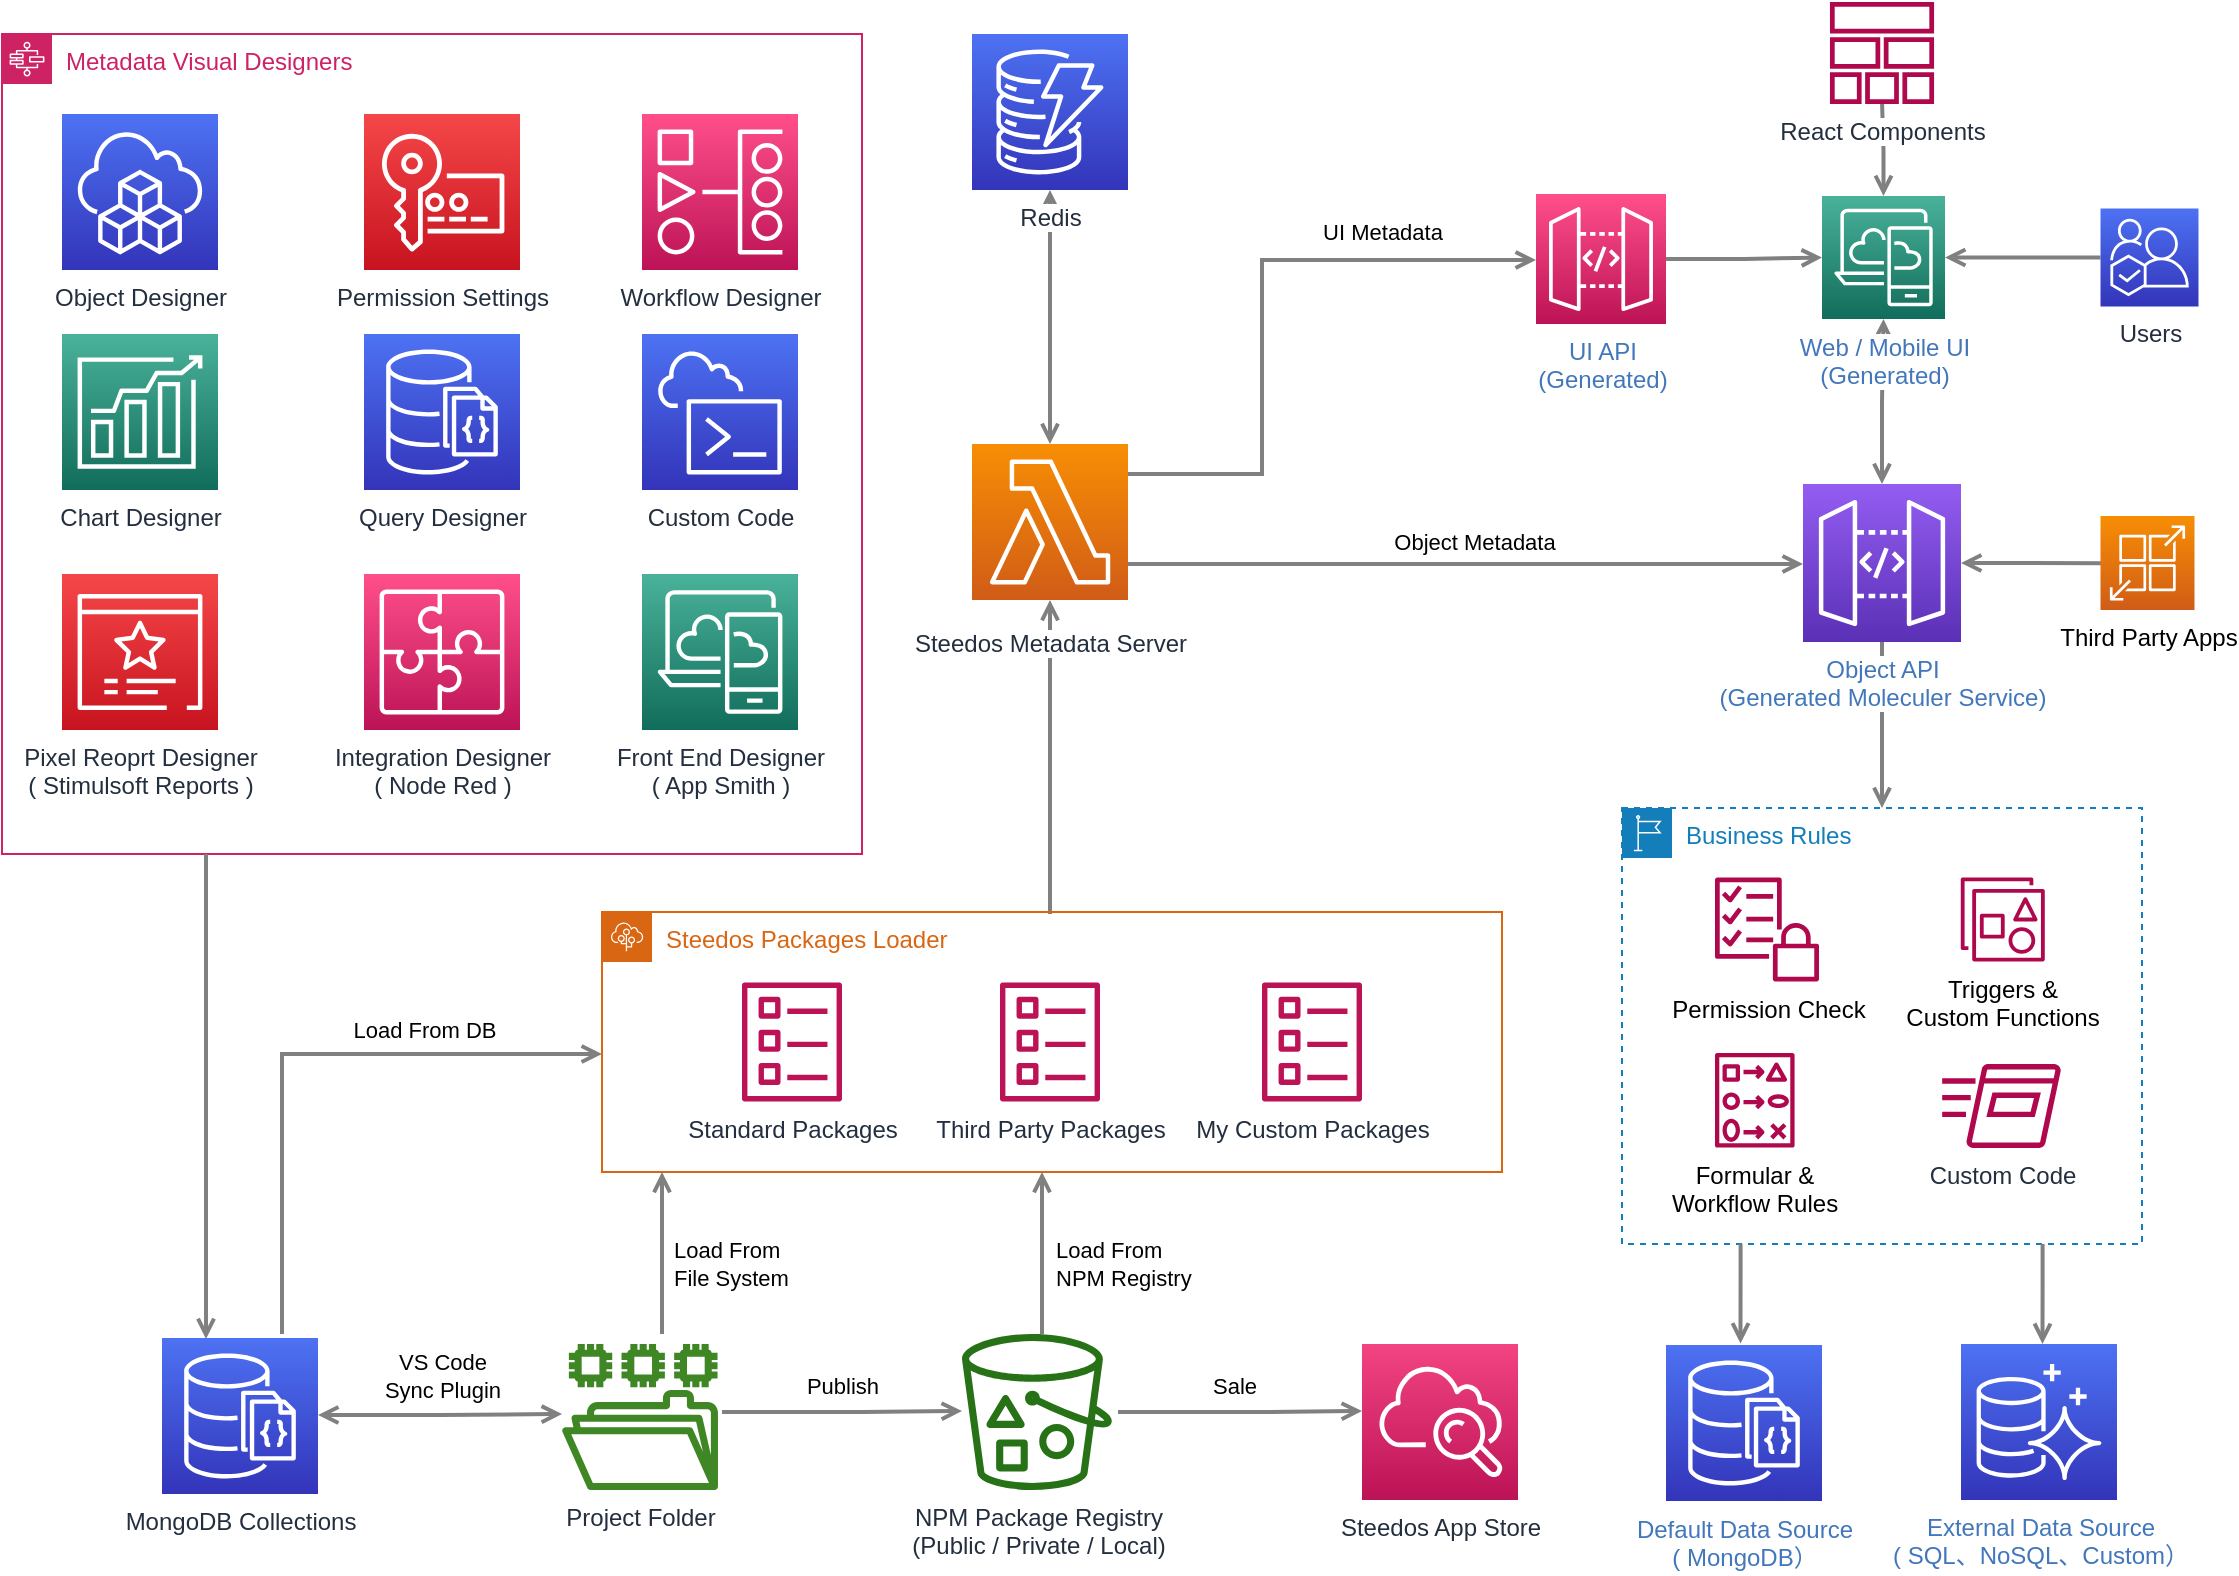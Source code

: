 <mxfile compressed="false" version="16.1.2" type="device">
  <diagram id="Ht1M8jgEwFfnCIfOTk4-" name="Page-1">
    <mxGraphModel dx="1106" dy="1679" grid="1" gridSize="10" guides="1" tooltips="1" connect="1" arrows="1" fold="1" page="1" pageScale="1" pageWidth="1169" pageHeight="827" math="0" shadow="0">
      <root>
        <mxCell id="0" />
        <mxCell id="1" parent="0" />
        <mxCell id="gSyy9hffVnJHqx99s4us-82" style="edgeStyle=orthogonalEdgeStyle;rounded=0;orthogonalLoop=1;jettySize=auto;html=1;startArrow=open;startFill=0;endArrow=open;endFill=0;strokeColor=#808080;strokeWidth=2;exitX=0.5;exitY=1;exitDx=0;exitDy=0;exitPerimeter=0;" parent="1" source="gSyy9hffVnJHqx99s4us-83" target="UEzPUAAOIrF-is8g5C7q-148" edge="1">
          <mxGeometry relative="1" as="geometry">
            <mxPoint x="800" y="-655" as="sourcePoint" />
            <mxPoint x="600" y="-585" as="targetPoint" />
            <Array as="points" />
          </mxGeometry>
        </mxCell>
        <mxCell id="UEzPUAAOIrF-is8g5C7q-170" style="edgeStyle=orthogonalEdgeStyle;rounded=0;orthogonalLoop=1;jettySize=auto;html=1;startArrow=open;startFill=0;endArrow=none;endFill=0;strokeColor=#808080;strokeWidth=2;exitX=0.5;exitY=1;exitDx=0;exitDy=0;" parent="1" edge="1">
          <mxGeometry relative="1" as="geometry">
            <mxPoint x="560" y="-226" as="sourcePoint" />
            <mxPoint x="560" y="-145" as="targetPoint" />
            <Array as="points">
              <mxPoint x="560" y="-185" />
              <mxPoint x="560" y="-185" />
            </Array>
          </mxGeometry>
        </mxCell>
        <mxCell id="gSyy9hffVnJHqx99s4us-43" value="Load From &lt;br&gt;NPM Registry" style="edgeLabel;html=1;align=left;verticalAlign=middle;resizable=0;points=[];" parent="UEzPUAAOIrF-is8g5C7q-170" vertex="1" connectable="0">
          <mxGeometry x="-0.012" y="3" relative="1" as="geometry">
            <mxPoint x="2" y="6" as="offset" />
          </mxGeometry>
        </mxCell>
        <mxCell id="UEzPUAAOIrF-is8g5C7q-152" value="Steedos App Store" style="outlineConnect=0;fontColor=#232F3E;gradientColor=#F34482;gradientDirection=north;fillColor=#BC1356;strokeColor=#ffffff;dashed=0;verticalLabelPosition=bottom;verticalAlign=top;align=center;html=1;fontSize=12;fontStyle=0;aspect=fixed;shape=mxgraph.aws4.resourceIcon;resIcon=mxgraph.aws4.cloudwatch;labelBackgroundColor=#ffffff;" parent="1" vertex="1">
          <mxGeometry x="720" y="-140" width="78" height="78" as="geometry" />
        </mxCell>
        <mxCell id="UEzPUAAOIrF-is8g5C7q-158" value="NPM Package Registry&lt;br&gt;(Public / Private / Local)" style="outlineConnect=0;fontColor=#232F3E;gradientColor=none;fillColor=#277116;strokeColor=none;dashed=0;verticalLabelPosition=bottom;verticalAlign=top;align=center;html=1;fontSize=12;fontStyle=0;aspect=fixed;pointerEvents=1;shape=mxgraph.aws4.bucket_with_objects;labelBackgroundColor=#ffffff;" parent="1" vertex="1">
          <mxGeometry x="520" y="-145" width="75" height="78" as="geometry" />
        </mxCell>
        <mxCell id="gSyy9hffVnJHqx99s4us-29" value="Project Folder" style="sketch=0;outlineConnect=0;fontColor=#232F3E;gradientColor=none;fillColor=#3F8624;strokeColor=none;dashed=0;verticalLabelPosition=bottom;verticalAlign=top;align=center;html=1;fontSize=12;fontStyle=0;aspect=fixed;pointerEvents=1;shape=mxgraph.aws4.file_system;" parent="1" vertex="1">
          <mxGeometry x="320" y="-140" width="78" height="73" as="geometry" />
        </mxCell>
        <mxCell id="gSyy9hffVnJHqx99s4us-33" style="edgeStyle=orthogonalEdgeStyle;rounded=0;orthogonalLoop=1;jettySize=auto;html=1;startArrow=open;startFill=0;endArrow=none;endFill=0;strokeColor=#808080;strokeWidth=2;exitX=0.5;exitY=1;exitDx=0;exitDy=0;" parent="1" edge="1">
          <mxGeometry relative="1" as="geometry">
            <mxPoint x="370" y="-226" as="sourcePoint" />
            <mxPoint x="370" y="-145" as="targetPoint" />
            <Array as="points">
              <mxPoint x="370" y="-185" />
              <mxPoint x="370" y="-185" />
            </Array>
          </mxGeometry>
        </mxCell>
        <mxCell id="gSyy9hffVnJHqx99s4us-49" value="Load From &lt;br&gt;File System" style="edgeLabel;html=1;align=left;verticalAlign=middle;resizable=0;points=[];" parent="gSyy9hffVnJHqx99s4us-33" vertex="1" connectable="0">
          <mxGeometry x="-0.111" y="2" relative="1" as="geometry">
            <mxPoint x="2" y="10" as="offset" />
          </mxGeometry>
        </mxCell>
        <mxCell id="gSyy9hffVnJHqx99s4us-39" style="edgeStyle=orthogonalEdgeStyle;rounded=0;orthogonalLoop=1;jettySize=auto;html=1;startArrow=none;startFill=0;endArrow=open;endFill=0;strokeColor=#808080;strokeWidth=2;" parent="1" edge="1">
          <mxGeometry relative="1" as="geometry">
            <mxPoint x="520" y="-106.5" as="targetPoint" />
            <Array as="points">
              <mxPoint x="470" y="-106" />
              <mxPoint x="470" y="-106" />
            </Array>
            <mxPoint x="400" y="-106" as="sourcePoint" />
          </mxGeometry>
        </mxCell>
        <mxCell id="gSyy9hffVnJHqx99s4us-41" value="Publish" style="edgeLabel;html=1;align=center;verticalAlign=middle;resizable=0;points=[];" parent="gSyy9hffVnJHqx99s4us-39" vertex="1" connectable="0">
          <mxGeometry x="-0.229" y="-3" relative="1" as="geometry">
            <mxPoint x="13" y="-16" as="offset" />
          </mxGeometry>
        </mxCell>
        <mxCell id="gSyy9hffVnJHqx99s4us-40" style="edgeStyle=orthogonalEdgeStyle;rounded=0;orthogonalLoop=1;jettySize=auto;html=1;startArrow=none;startFill=0;endArrow=open;endFill=0;strokeColor=#808080;strokeWidth=2;" parent="1" edge="1">
          <mxGeometry relative="1" as="geometry">
            <mxPoint x="720.02" y="-106.5" as="targetPoint" />
            <Array as="points">
              <mxPoint x="670.02" y="-106" />
              <mxPoint x="670.02" y="-106" />
            </Array>
            <mxPoint x="598.002" y="-106" as="sourcePoint" />
          </mxGeometry>
        </mxCell>
        <mxCell id="gSyy9hffVnJHqx99s4us-44" value="Sale" style="edgeLabel;html=1;align=center;verticalAlign=middle;resizable=0;points=[];" parent="gSyy9hffVnJHqx99s4us-40" vertex="1" connectable="0">
          <mxGeometry x="-0.099" relative="1" as="geometry">
            <mxPoint x="3" y="-13" as="offset" />
          </mxGeometry>
        </mxCell>
        <mxCell id="gSyy9hffVnJHqx99s4us-47" style="edgeStyle=orthogonalEdgeStyle;rounded=0;orthogonalLoop=1;jettySize=auto;html=1;startArrow=open;startFill=0;endArrow=open;endFill=0;strokeColor=#808080;strokeWidth=2;" parent="1" edge="1">
          <mxGeometry relative="1" as="geometry">
            <mxPoint x="320.02" y="-105" as="targetPoint" />
            <Array as="points">
              <mxPoint x="259.02" y="-104.5" />
            </Array>
            <mxPoint x="198.002" y="-104.5" as="sourcePoint" />
          </mxGeometry>
        </mxCell>
        <mxCell id="gSyy9hffVnJHqx99s4us-48" value="VS Code&lt;br&gt;Sync Plugin" style="edgeLabel;html=1;align=center;verticalAlign=middle;resizable=0;points=[];" parent="gSyy9hffVnJHqx99s4us-47" vertex="1" connectable="0">
          <mxGeometry x="-0.229" y="-3" relative="1" as="geometry">
            <mxPoint x="15" y="-23" as="offset" />
          </mxGeometry>
        </mxCell>
        <mxCell id="gSyy9hffVnJHqx99s4us-50" style="edgeStyle=orthogonalEdgeStyle;rounded=0;orthogonalLoop=1;jettySize=auto;html=1;startArrow=none;startFill=0;endArrow=open;endFill=0;strokeColor=#808080;strokeWidth=2;" parent="1" edge="1">
          <mxGeometry relative="1" as="geometry">
            <Array as="points">
              <mxPoint x="180" y="-145" />
              <mxPoint x="180" y="-285" />
            </Array>
            <mxPoint x="180" y="-145" as="sourcePoint" />
            <mxPoint x="340" y="-285" as="targetPoint" />
          </mxGeometry>
        </mxCell>
        <mxCell id="gSyy9hffVnJHqx99s4us-51" value="Load From DB" style="edgeLabel;html=1;align=center;verticalAlign=middle;resizable=0;points=[];" parent="gSyy9hffVnJHqx99s4us-50" vertex="1" connectable="0">
          <mxGeometry x="0.405" y="-3" relative="1" as="geometry">
            <mxPoint y="-15" as="offset" />
          </mxGeometry>
        </mxCell>
        <mxCell id="gSyy9hffVnJHqx99s4us-54" style="edgeStyle=orthogonalEdgeStyle;rounded=0;orthogonalLoop=1;jettySize=auto;html=1;startArrow=open;startFill=0;endArrow=none;endFill=0;strokeColor=#808080;strokeWidth=2;entryX=0.5;entryY=0;entryDx=0;entryDy=0;" parent="1" source="UEzPUAAOIrF-is8g5C7q-148" edge="1">
          <mxGeometry relative="1" as="geometry">
            <mxPoint x="520" y="-475" as="sourcePoint" />
            <mxPoint x="565" y="-356" as="targetPoint" />
            <Array as="points">
              <mxPoint x="564" y="-385" />
              <mxPoint x="564" y="-385" />
            </Array>
          </mxGeometry>
        </mxCell>
        <mxCell id="UEzPUAAOIrF-is8g5C7q-148" value="Steedos Metadata Server" style="outlineConnect=0;fontColor=#232F3E;gradientColor=#F78E04;gradientDirection=north;fillColor=#D05C17;strokeColor=#ffffff;dashed=0;verticalLabelPosition=bottom;verticalAlign=top;align=center;html=1;fontSize=12;fontStyle=0;aspect=fixed;shape=mxgraph.aws4.resourceIcon;resIcon=mxgraph.aws4.lambda;labelBackgroundColor=#ffffff;spacingTop=8;" parent="1" vertex="1">
          <mxGeometry x="525" y="-590" width="78" height="78" as="geometry" />
        </mxCell>
        <mxCell id="gSyy9hffVnJHqx99s4us-61" value="Metadata Visual Designers" style="points=[[0,0],[0.25,0],[0.5,0],[0.75,0],[1,0],[1,0.25],[1,0.5],[1,0.75],[1,1],[0.75,1],[0.5,1],[0.25,1],[0,1],[0,0.75],[0,0.5],[0,0.25]];outlineConnect=0;gradientColor=none;html=1;whiteSpace=wrap;fontSize=12;fontStyle=0;container=1;pointerEvents=0;collapsible=0;recursiveResize=0;shape=mxgraph.aws4.group;grIcon=mxgraph.aws4.group_aws_step_functions_workflow;strokeColor=#CD2264;fillColor=none;verticalAlign=top;align=left;spacingLeft=30;fontColor=#CD2264;dashed=0;" parent="1" vertex="1">
          <mxGeometry x="40" y="-795" width="430" height="410" as="geometry" />
        </mxCell>
        <mxCell id="gSyy9hffVnJHqx99s4us-65" value="Permission Settings" style="sketch=0;points=[[0,0,0],[0.25,0,0],[0.5,0,0],[0.75,0,0],[1,0,0],[0,1,0],[0.25,1,0],[0.5,1,0],[0.75,1,0],[1,1,0],[0,0.25,0],[0,0.5,0],[0,0.75,0],[1,0.25,0],[1,0.5,0],[1,0.75,0]];outlineConnect=0;fontColor=#232F3E;gradientColor=#F54749;gradientDirection=north;fillColor=#C7131F;strokeColor=#ffffff;dashed=0;verticalLabelPosition=bottom;verticalAlign=top;align=center;html=1;fontSize=12;fontStyle=0;aspect=fixed;shape=mxgraph.aws4.resourceIcon;resIcon=mxgraph.aws4.key_management_service;" parent="gSyy9hffVnJHqx99s4us-61" vertex="1">
          <mxGeometry x="181" y="40" width="78" height="78" as="geometry" />
        </mxCell>
        <mxCell id="gSyy9hffVnJHqx99s4us-66" value="Workflow Designer" style="sketch=0;points=[[0,0,0],[0.25,0,0],[0.5,0,0],[0.75,0,0],[1,0,0],[0,1,0],[0.25,1,0],[0.5,1,0],[0.75,1,0],[1,1,0],[0,0.25,0],[0,0.5,0],[0,0.75,0],[1,0.25,0],[1,0.5,0],[1,0.75,0]];outlineConnect=0;fontColor=#232F3E;gradientColor=#FF4F8B;gradientDirection=north;fillColor=#BC1356;strokeColor=#ffffff;dashed=0;verticalLabelPosition=bottom;verticalAlign=top;align=center;html=1;fontSize=12;fontStyle=0;aspect=fixed;shape=mxgraph.aws4.resourceIcon;resIcon=mxgraph.aws4.managed_workflows_for_apache_airflow;" parent="gSyy9hffVnJHqx99s4us-61" vertex="1">
          <mxGeometry x="320" y="40" width="78" height="78" as="geometry" />
        </mxCell>
        <mxCell id="gSyy9hffVnJHqx99s4us-72" value="Integration Designer&lt;br&gt;( Node Red )" style="sketch=0;points=[[0,0,0],[0.25,0,0],[0.5,0,0],[0.75,0,0],[1,0,0],[0,1,0],[0.25,1,0],[0.5,1,0],[0.75,1,0],[1,1,0],[0,0.25,0],[0,0.5,0],[0,0.75,0],[1,0.25,0],[1,0.5,0],[1,0.75,0]];outlineConnect=0;fontColor=#232F3E;gradientColor=#FF4F8B;gradientDirection=north;fillColor=#BC1356;strokeColor=#ffffff;dashed=0;verticalLabelPosition=bottom;verticalAlign=top;align=center;html=1;fontSize=12;fontStyle=0;aspect=fixed;shape=mxgraph.aws4.resourceIcon;resIcon=mxgraph.aws4.application_integration;" parent="gSyy9hffVnJHqx99s4us-61" vertex="1">
          <mxGeometry x="181" y="270" width="78" height="78" as="geometry" />
        </mxCell>
        <mxCell id="gSyy9hffVnJHqx99s4us-73" value="Pixel Reoprt Designer&lt;br&gt;( Stimulsoft Reports )" style="sketch=0;points=[[0,0,0],[0.25,0,0],[0.5,0,0],[0.75,0,0],[1,0,0],[0,1,0],[0.25,1,0],[0.5,1,0],[0.75,1,0],[1,1,0],[0,0.25,0],[0,0.5,0],[0,0.75,0],[1,0.25,0],[1,0.5,0],[1,0.75,0]];outlineConnect=0;fontColor=#232F3E;gradientColor=#F54749;gradientDirection=north;fillColor=#C7131F;strokeColor=#ffffff;dashed=0;verticalLabelPosition=bottom;verticalAlign=top;align=center;html=1;fontSize=12;fontStyle=0;aspect=fixed;shape=mxgraph.aws4.resourceIcon;resIcon=mxgraph.aws4.certificate_manager_3;" parent="gSyy9hffVnJHqx99s4us-61" vertex="1">
          <mxGeometry x="30" y="270" width="78" height="78" as="geometry" />
        </mxCell>
        <mxCell id="gSyy9hffVnJHqx99s4us-77" value="Front End Designer&lt;br&gt;( App Smith )" style="sketch=0;points=[[0,0,0],[0.25,0,0],[0.5,0,0],[0.75,0,0],[1,0,0],[0,1,0],[0.25,1,0],[0.5,1,0],[0.75,1,0],[1,1,0],[0,0.25,0],[0,0.5,0],[0,0.75,0],[1,0.25,0],[1,0.5,0],[1,0.75,0]];outlineConnect=0;fontColor=#232F3E;gradientColor=#4AB29A;gradientDirection=north;fillColor=#116D5B;strokeColor=#ffffff;dashed=0;verticalLabelPosition=bottom;verticalAlign=top;align=center;html=1;fontSize=12;fontStyle=0;aspect=fixed;shape=mxgraph.aws4.resourceIcon;resIcon=mxgraph.aws4.desktop_and_app_streaming;" parent="gSyy9hffVnJHqx99s4us-61" vertex="1">
          <mxGeometry x="320" y="270" width="78" height="78" as="geometry" />
        </mxCell>
        <mxCell id="gSyy9hffVnJHqx99s4us-78" value="Chart Designer" style="sketch=0;points=[[0,0,0],[0.25,0,0],[0.5,0,0],[0.75,0,0],[1,0,0],[0,1,0],[0.25,1,0],[0.5,1,0],[0.75,1,0],[1,1,0],[0,0.25,0],[0,0.5,0],[0,0.75,0],[1,0.25,0],[1,0.5,0],[1,0.75,0]];outlineConnect=0;fontColor=#232F3E;gradientColor=#4AB29A;gradientDirection=north;fillColor=#116D5B;strokeColor=#ffffff;dashed=0;verticalLabelPosition=bottom;verticalAlign=top;align=center;html=1;fontSize=12;fontStyle=0;aspect=fixed;shape=mxgraph.aws4.resourceIcon;resIcon=mxgraph.aws4.forecast;" parent="gSyy9hffVnJHqx99s4us-61" vertex="1">
          <mxGeometry x="30" y="150" width="78" height="78" as="geometry" />
        </mxCell>
        <mxCell id="gSyy9hffVnJHqx99s4us-79" value="Query Designer" style="sketch=0;points=[[0,0,0],[0.25,0,0],[0.5,0,0],[0.75,0,0],[1,0,0],[0,1,0],[0.25,1,0],[0.5,1,0],[0.75,1,0],[1,1,0],[0,0.25,0],[0,0.5,0],[0,0.75,0],[1,0.25,0],[1,0.5,0],[1,0.75,0]];outlineConnect=0;fontColor=#232F3E;gradientColor=#4D72F3;gradientDirection=north;fillColor=#3334B9;strokeColor=#ffffff;dashed=0;verticalLabelPosition=bottom;verticalAlign=top;align=center;html=1;fontSize=12;fontStyle=0;aspect=fixed;shape=mxgraph.aws4.resourceIcon;resIcon=mxgraph.aws4.documentdb_with_mongodb_compatibility;" parent="gSyy9hffVnJHqx99s4us-61" vertex="1">
          <mxGeometry x="181" y="150" width="78" height="78" as="geometry" />
        </mxCell>
        <mxCell id="gSyy9hffVnJHqx99s4us-85" value="Object Designer" style="sketch=0;points=[[0,0,0],[0.25,0,0],[0.5,0,0],[0.75,0,0],[1,0,0],[0,1,0],[0.25,1,0],[0.5,1,0],[0.75,1,0],[1,1,0],[0,0.25,0],[0,0.5,0],[0,0.75,0],[1,0.25,0],[1,0.5,0],[1,0.75,0]];outlineConnect=0;fontColor=#232F3E;gradientColor=#4D72F3;gradientDirection=north;fillColor=#3334B9;strokeColor=#ffffff;dashed=0;verticalLabelPosition=bottom;verticalAlign=top;align=center;html=1;fontSize=12;fontStyle=0;aspect=fixed;shape=mxgraph.aws4.resourceIcon;resIcon=mxgraph.aws4.cloud_development_kit;" parent="gSyy9hffVnJHqx99s4us-61" vertex="1">
          <mxGeometry x="30" y="40" width="78" height="78" as="geometry" />
        </mxCell>
        <mxCell id="gSyy9hffVnJHqx99s4us-86" value="Custom Code" style="sketch=0;points=[[0,0,0],[0.25,0,0],[0.5,0,0],[0.75,0,0],[1,0,0],[0,1,0],[0.25,1,0],[0.5,1,0],[0.75,1,0],[1,1,0],[0,0.25,0],[0,0.5,0],[0,0.75,0],[1,0.25,0],[1,0.5,0],[1,0.75,0]];outlineConnect=0;fontColor=#232F3E;gradientColor=#4D72F3;gradientDirection=north;fillColor=#3334B9;strokeColor=#ffffff;dashed=0;verticalLabelPosition=bottom;verticalAlign=top;align=center;html=1;fontSize=12;fontStyle=0;aspect=fixed;shape=mxgraph.aws4.resourceIcon;resIcon=mxgraph.aws4.cloudshell;" parent="gSyy9hffVnJHqx99s4us-61" vertex="1">
          <mxGeometry x="320" y="150" width="78" height="78" as="geometry" />
        </mxCell>
        <mxCell id="gSyy9hffVnJHqx99s4us-62" style="edgeStyle=orthogonalEdgeStyle;rounded=0;orthogonalLoop=1;jettySize=auto;html=1;exitX=0.5;exitY=1;exitDx=0;exitDy=0;startArrow=open;startFill=0;endArrow=none;endFill=0;" parent="1" source="gSyy9hffVnJHqx99s4us-61" target="gSyy9hffVnJHqx99s4us-61" edge="1">
          <mxGeometry relative="1" as="geometry" />
        </mxCell>
        <mxCell id="gSyy9hffVnJHqx99s4us-63" style="edgeStyle=orthogonalEdgeStyle;rounded=0;orthogonalLoop=1;jettySize=auto;html=1;startArrow=none;startFill=0;endArrow=open;endFill=0;strokeColor=#808080;strokeWidth=2;" parent="1" source="gSyy9hffVnJHqx99s4us-61" edge="1">
          <mxGeometry relative="1" as="geometry">
            <mxPoint x="142" y="-375" as="sourcePoint" />
            <mxPoint x="142" y="-142.5" as="targetPoint" />
            <Array as="points">
              <mxPoint x="142" y="-345" />
              <mxPoint x="142" y="-345" />
            </Array>
          </mxGeometry>
        </mxCell>
        <mxCell id="gSyy9hffVnJHqx99s4us-83" value="&lt;span style=&quot;background-color: rgb(255 , 255 , 255)&quot;&gt;Redis&lt;/span&gt;" style="sketch=0;points=[[0,0,0],[0.25,0,0],[0.5,0,0],[0.75,0,0],[1,0,0],[0,1,0],[0.25,1,0],[0.5,1,0],[0.75,1,0],[1,1,0],[0,0.25,0],[0,0.5,0],[0,0.75,0],[1,0.25,0],[1,0.5,0],[1,0.75,0]];outlineConnect=0;fontColor=#232F3E;gradientColor=#4D72F3;gradientDirection=north;fillColor=#3334B9;strokeColor=#ffffff;dashed=0;verticalLabelPosition=bottom;verticalAlign=top;align=center;html=1;fontSize=12;fontStyle=0;aspect=fixed;shape=mxgraph.aws4.resourceIcon;resIcon=mxgraph.aws4.dynamodb;" parent="1" vertex="1">
          <mxGeometry x="525" y="-795" width="78" height="78" as="geometry" />
        </mxCell>
        <mxCell id="gSyy9hffVnJHqx99s4us-84" value="MongoDB Collections" style="sketch=0;points=[[0,0,0],[0.25,0,0],[0.5,0,0],[0.75,0,0],[1,0,0],[0,1,0],[0.25,1,0],[0.5,1,0],[0.75,1,0],[1,1,0],[0,0.25,0],[0,0.5,0],[0,0.75,0],[1,0.25,0],[1,0.5,0],[1,0.75,0]];outlineConnect=0;fontColor=#232F3E;gradientColor=#4D72F3;gradientDirection=north;fillColor=#3334B9;strokeColor=#ffffff;dashed=0;verticalLabelPosition=bottom;verticalAlign=top;align=center;html=1;fontSize=12;fontStyle=0;aspect=fixed;shape=mxgraph.aws4.resourceIcon;resIcon=mxgraph.aws4.documentdb_with_mongodb_compatibility;" parent="1" vertex="1">
          <mxGeometry x="120" y="-143" width="78" height="78" as="geometry" />
        </mxCell>
        <mxCell id="gSyy9hffVnJHqx99s4us-101" style="edgeStyle=orthogonalEdgeStyle;rounded=0;orthogonalLoop=1;jettySize=auto;html=1;startArrow=none;startFill=0;endArrow=open;endFill=0;strokeColor=#808080;strokeWidth=2;" parent="1" source="UEzPUAAOIrF-is8g5C7q-148" target="InVTLMvM0lax3JmJNxH3-1" edge="1">
          <mxGeometry relative="1" as="geometry">
            <Array as="points">
              <mxPoint x="670" y="-575" />
              <mxPoint x="670" y="-682" />
            </Array>
            <mxPoint x="740" y="-497" as="sourcePoint" />
            <mxPoint x="810" y="-747" as="targetPoint" />
          </mxGeometry>
        </mxCell>
        <mxCell id="gSyy9hffVnJHqx99s4us-117" value="UI Metadata" style="edgeLabel;html=1;align=center;verticalAlign=middle;resizable=0;points=[];" parent="gSyy9hffVnJHqx99s4us-101" vertex="1" connectable="0">
          <mxGeometry x="0.07" y="2" relative="1" as="geometry">
            <mxPoint x="62" y="-22" as="offset" />
          </mxGeometry>
        </mxCell>
        <mxCell id="gSyy9hffVnJHqx99s4us-103" style="edgeStyle=orthogonalEdgeStyle;rounded=0;orthogonalLoop=1;jettySize=auto;html=1;startArrow=none;startFill=0;endArrow=open;endFill=0;strokeColor=#808080;strokeWidth=2;" parent="1" source="UEzPUAAOIrF-is8g5C7q-148" target="InVTLMvM0lax3JmJNxH3-2" edge="1">
          <mxGeometry relative="1" as="geometry">
            <Array as="points">
              <mxPoint x="710" y="-530" />
              <mxPoint x="710" y="-530" />
            </Array>
            <mxPoint x="663" y="-515" as="sourcePoint" />
            <mxPoint x="939" y="-524" as="targetPoint" />
          </mxGeometry>
        </mxCell>
        <mxCell id="gSyy9hffVnJHqx99s4us-116" value="Object Metadata" style="edgeLabel;html=1;align=center;verticalAlign=middle;resizable=0;points=[];" parent="gSyy9hffVnJHqx99s4us-103" vertex="1" connectable="0">
          <mxGeometry x="0.016" y="1" relative="1" as="geometry">
            <mxPoint x="1" y="-10" as="offset" />
          </mxGeometry>
        </mxCell>
        <mxCell id="gSyy9hffVnJHqx99s4us-105" style="edgeStyle=orthogonalEdgeStyle;rounded=0;orthogonalLoop=1;jettySize=auto;html=1;startArrow=none;startFill=0;endArrow=open;endFill=0;strokeColor=#808080;strokeWidth=2;" parent="1" edge="1" target="InVTLMvM0lax3JmJNxH3-36" source="InVTLMvM0lax3JmJNxH3-1">
          <mxGeometry relative="1" as="geometry">
            <Array as="points" />
            <mxPoint x="870" y="-747.33" as="sourcePoint" />
            <mxPoint x="950" y="-747" as="targetPoint" />
          </mxGeometry>
        </mxCell>
        <mxCell id="gSyy9hffVnJHqx99s4us-106" style="edgeStyle=orthogonalEdgeStyle;rounded=0;orthogonalLoop=1;jettySize=auto;html=1;startArrow=open;startFill=0;endArrow=open;endFill=0;strokeColor=#808080;strokeWidth=2;" parent="1" source="InVTLMvM0lax3JmJNxH3-2" target="InVTLMvM0lax3JmJNxH3-36" edge="1">
          <mxGeometry relative="1" as="geometry">
            <Array as="points" />
            <mxPoint x="980" y="-565" as="sourcePoint" />
            <mxPoint x="980" y="-717" as="targetPoint" />
          </mxGeometry>
        </mxCell>
        <mxCell id="gSyy9hffVnJHqx99s4us-113" style="edgeStyle=orthogonalEdgeStyle;rounded=0;orthogonalLoop=1;jettySize=auto;html=1;startArrow=open;startFill=0;endArrow=none;endFill=0;strokeColor=#808080;strokeWidth=2;" parent="1" target="InVTLMvM0lax3JmJNxH3-35" edge="1" source="InVTLMvM0lax3JmJNxH3-36">
          <mxGeometry relative="1" as="geometry">
            <Array as="points" />
            <mxPoint x="1010" y="-747.33" as="sourcePoint" />
            <mxPoint x="1103.75" y="-747" as="targetPoint" />
          </mxGeometry>
        </mxCell>
        <mxCell id="gSyy9hffVnJHqx99s4us-135" value="Business Rules" style="points=[[0,0],[0.25,0],[0.5,0],[0.75,0],[1,0],[1,0.25],[1,0.5],[1,0.75],[1,1],[0.75,1],[0.5,1],[0.25,1],[0,1],[0,0.75],[0,0.5],[0,0.25]];outlineConnect=0;gradientColor=none;html=1;whiteSpace=wrap;fontSize=12;fontStyle=0;container=1;pointerEvents=0;collapsible=0;recursiveResize=0;shape=mxgraph.aws4.group;grIcon=mxgraph.aws4.group_region;strokeColor=#147EBA;fillColor=none;verticalAlign=top;align=left;spacingLeft=30;fontColor=#147EBA;dashed=1;" parent="1" vertex="1">
          <mxGeometry x="850" y="-408" width="260" height="218" as="geometry" />
        </mxCell>
        <mxCell id="InVTLMvM0lax3JmJNxH3-14" value="&lt;span style=&quot;color: rgb(0 , 0 , 0) ; background-color: rgb(255 , 255 , 255)&quot;&gt;Permission Check&lt;br&gt;&lt;/span&gt;" style="sketch=0;outlineConnect=0;fontColor=#232F3E;gradientColor=none;fillColor=#B0084D;strokeColor=none;dashed=0;verticalLabelPosition=bottom;verticalAlign=top;align=center;html=1;fontSize=12;fontStyle=0;aspect=fixed;pointerEvents=1;shape=mxgraph.aws4.checklist_security;" vertex="1" parent="gSyy9hffVnJHqx99s4us-135">
          <mxGeometry x="46.5" y="34.75" width="52" height="52" as="geometry" />
        </mxCell>
        <mxCell id="InVTLMvM0lax3JmJNxH3-19" value="&lt;span style=&quot;color: rgb(0 , 0 , 0) ; background-color: rgb(255 , 255 , 255)&quot;&gt;Formular &amp;amp;&lt;/span&gt;&lt;br style=&quot;color: rgb(0 , 0 , 0)&quot;&gt;&lt;span style=&quot;color: rgb(0 , 0 , 0) ; background-color: rgb(255 , 255 , 255)&quot;&gt;Workflow Rules&lt;br&gt;&lt;/span&gt;" style="sketch=0;outlineConnect=0;fontColor=#232F3E;gradientColor=none;fillColor=#B0084D;strokeColor=none;dashed=0;verticalLabelPosition=bottom;verticalAlign=top;align=center;html=1;fontSize=12;fontStyle=0;aspect=fixed;pointerEvents=1;shape=mxgraph.aws4.change_set;" vertex="1" parent="gSyy9hffVnJHqx99s4us-135">
          <mxGeometry x="46.5" y="122.25" width="39.79" height="47.75" as="geometry" />
        </mxCell>
        <mxCell id="InVTLMvM0lax3JmJNxH3-22" value="&lt;span style=&quot;color: rgb(0 , 0 , 0) ; background-color: rgb(255 , 255 , 255)&quot;&gt;Triggers &amp;amp;&lt;/span&gt;&lt;br style=&quot;color: rgb(0 , 0 , 0)&quot;&gt;&lt;span style=&quot;color: rgb(0 , 0 , 0) ; background-color: rgb(255 , 255 , 255)&quot;&gt;Custom Functions&lt;/span&gt;" style="sketch=0;outlineConnect=0;fontColor=#232F3E;gradientColor=none;fillColor=#B0084D;strokeColor=none;dashed=0;verticalLabelPosition=bottom;verticalAlign=top;align=center;html=1;fontSize=12;fontStyle=0;aspect=fixed;pointerEvents=1;shape=mxgraph.aws4.organizations_organizational_unit2;" vertex="1" parent="gSyy9hffVnJHqx99s4us-135">
          <mxGeometry x="169.39" y="34.75" width="42" height="42" as="geometry" />
        </mxCell>
        <mxCell id="InVTLMvM0lax3JmJNxH3-24" value="Custom Code" style="sketch=0;outlineConnect=0;fontColor=#232F3E;gradientColor=none;fillColor=#B0084D;strokeColor=none;dashed=0;verticalLabelPosition=bottom;verticalAlign=top;align=center;html=1;fontSize=12;fontStyle=0;aspect=fixed;pointerEvents=1;shape=mxgraph.aws4.run_command;" vertex="1" parent="gSyy9hffVnJHqx99s4us-135">
          <mxGeometry x="160" y="128" width="59.56" height="42" as="geometry" />
        </mxCell>
        <mxCell id="gSyy9hffVnJHqx99s4us-136" style="edgeStyle=orthogonalEdgeStyle;rounded=0;orthogonalLoop=1;jettySize=auto;html=1;startArrow=open;startFill=0;endArrow=none;endFill=0;strokeColor=#808080;strokeWidth=2;" parent="1" source="gSyy9hffVnJHqx99s4us-135" edge="1" target="InVTLMvM0lax3JmJNxH3-2">
          <mxGeometry relative="1" as="geometry">
            <Array as="points" />
            <mxPoint x="1070" y="-445" as="sourcePoint" />
            <mxPoint x="979.44" y="-483" as="targetPoint" />
          </mxGeometry>
        </mxCell>
        <mxCell id="gSyy9hffVnJHqx99s4us-144" style="edgeStyle=orthogonalEdgeStyle;rounded=0;orthogonalLoop=1;jettySize=auto;html=1;startArrow=open;startFill=0;endArrow=none;endFill=0;strokeColor=#808080;strokeWidth=2;" parent="1" edge="1" target="gSyy9hffVnJHqx99s4us-135">
          <mxGeometry relative="1" as="geometry">
            <Array as="points">
              <mxPoint x="1060" y="-170" />
              <mxPoint x="1060" y="-170" />
            </Array>
            <mxPoint x="1060.25" y="-140" as="sourcePoint" />
            <mxPoint x="1060" y="-196" as="targetPoint" />
          </mxGeometry>
        </mxCell>
        <mxCell id="InVTLMvM0lax3JmJNxH3-1" value="&lt;span style=&quot;color: rgb(66 , 119 , 187) ; background-color: rgb(255 , 255 , 255)&quot;&gt;UI API&lt;/span&gt;&lt;br style=&quot;color: rgb(66 , 119 , 187)&quot;&gt;&lt;span style=&quot;color: rgb(66 , 119 , 187) ; background-color: rgb(255 , 255 , 255)&quot;&gt;(Generated)&lt;/span&gt;" style="sketch=0;points=[[0,0,0],[0.25,0,0],[0.5,0,0],[0.75,0,0],[1,0,0],[0,1,0],[0.25,1,0],[0.5,1,0],[0.75,1,0],[1,1,0],[0,0.25,0],[0,0.5,0],[0,0.75,0],[1,0.25,0],[1,0.5,0],[1,0.75,0]];outlineConnect=0;fontColor=#232F3E;gradientColor=#FF4F8B;gradientDirection=north;fillColor=#BC1356;strokeColor=#ffffff;dashed=0;verticalLabelPosition=bottom;verticalAlign=top;align=center;html=1;fontSize=12;fontStyle=0;aspect=fixed;shape=mxgraph.aws4.resourceIcon;resIcon=mxgraph.aws4.api_gateway;" vertex="1" parent="1">
          <mxGeometry x="807" y="-715" width="65" height="65" as="geometry" />
        </mxCell>
        <mxCell id="InVTLMvM0lax3JmJNxH3-2" value="&lt;span style=&quot;color: rgb(66 , 119 , 187) ; background-color: rgb(255 , 255 , 255)&quot;&gt;Object API&lt;/span&gt;&lt;br style=&quot;color: rgb(66 , 119 , 187)&quot;&gt;&lt;span style=&quot;background-color: rgb(255 , 255 , 255)&quot;&gt;&lt;font color=&quot;#4277bb&quot;&gt;(Generated Moleculer Service)&lt;/font&gt;&lt;/span&gt;" style="sketch=0;points=[[0,0,0],[0.25,0,0],[0.5,0,0],[0.75,0,0],[1,0,0],[0,1,0],[0.25,1,0],[0.5,1,0],[0.75,1,0],[1,1,0],[0,0.25,0],[0,0.5,0],[0,0.75,0],[1,0.25,0],[1,0.5,0],[1,0.75,0]];outlineConnect=0;fontColor=#232F3E;gradientColor=#945DF2;gradientDirection=north;fillColor=#5A30B5;strokeColor=#ffffff;dashed=0;verticalLabelPosition=bottom;verticalAlign=top;align=center;html=1;fontSize=12;fontStyle=0;aspect=fixed;shape=mxgraph.aws4.resourceIcon;resIcon=mxgraph.aws4.api_gateway;" vertex="1" parent="1">
          <mxGeometry x="940.5" y="-570" width="79" height="79" as="geometry" />
        </mxCell>
        <mxCell id="InVTLMvM0lax3JmJNxH3-4" style="edgeStyle=orthogonalEdgeStyle;rounded=0;orthogonalLoop=1;jettySize=auto;html=1;startArrow=open;startFill=0;endArrow=none;endFill=0;strokeColor=#808080;strokeWidth=2;" edge="1" parent="1" source="InVTLMvM0lax3JmJNxH3-2">
          <mxGeometry relative="1" as="geometry">
            <Array as="points" />
            <mxPoint x="1021" y="-522" as="sourcePoint" />
            <mxPoint x="1090" y="-530.4" as="targetPoint" />
          </mxGeometry>
        </mxCell>
        <mxCell id="InVTLMvM0lax3JmJNxH3-29" style="edgeStyle=orthogonalEdgeStyle;rounded=0;orthogonalLoop=1;jettySize=auto;html=1;startArrow=open;startFill=0;endArrow=none;endFill=0;strokeColor=#808080;strokeWidth=2;" edge="1" parent="1" target="gSyy9hffVnJHqx99s4us-135">
          <mxGeometry relative="1" as="geometry">
            <Array as="points">
              <mxPoint x="909" y="-180" />
              <mxPoint x="909" y="-180" />
            </Array>
            <mxPoint x="909.25" y="-140.25" as="sourcePoint" />
            <mxPoint x="909" y="-180" as="targetPoint" />
          </mxGeometry>
        </mxCell>
        <mxCell id="InVTLMvM0lax3JmJNxH3-30" value="&lt;span style=&quot;color: rgb(66 , 119 , 187) ; background-color: rgb(255 , 255 , 255)&quot;&gt;Default Data Source&lt;/span&gt;&lt;br style=&quot;color: rgb(66 , 119 , 187)&quot;&gt;&lt;span style=&quot;color: rgb(66 , 119 , 187) ; background-color: rgb(255 , 255 , 255)&quot;&gt;( MongoDB）&lt;/span&gt;" style="sketch=0;points=[[0,0,0],[0.25,0,0],[0.5,0,0],[0.75,0,0],[1,0,0],[0,1,0],[0.25,1,0],[0.5,1,0],[0.75,1,0],[1,1,0],[0,0.25,0],[0,0.5,0],[0,0.75,0],[1,0.25,0],[1,0.5,0],[1,0.75,0]];outlineConnect=0;fontColor=#232F3E;gradientColor=#4D72F3;gradientDirection=north;fillColor=#3334B9;strokeColor=#ffffff;dashed=0;verticalLabelPosition=bottom;verticalAlign=top;align=center;html=1;fontSize=12;fontStyle=0;aspect=fixed;shape=mxgraph.aws4.resourceIcon;resIcon=mxgraph.aws4.documentdb_with_mongodb_compatibility;" vertex="1" parent="1">
          <mxGeometry x="872" y="-139.5" width="78" height="78" as="geometry" />
        </mxCell>
        <mxCell id="InVTLMvM0lax3JmJNxH3-31" value="&lt;span style=&quot;color: rgb(66 , 119 , 187) ; background-color: rgb(255 , 255 , 255)&quot;&gt;External Data Source&lt;/span&gt;&lt;br style=&quot;color: rgb(66 , 119 , 187)&quot;&gt;&lt;span style=&quot;color: rgb(66 , 119 , 187) ; background-color: rgb(255 , 255 , 255)&quot;&gt;( SQL、NoSQL、Custom）&lt;/span&gt;" style="sketch=0;points=[[0,0,0],[0.25,0,0],[0.5,0,0],[0.75,0,0],[1,0,0],[0,1,0],[0.25,1,0],[0.5,1,0],[0.75,1,0],[1,1,0],[0,0.25,0],[0,0.5,0],[0,0.75,0],[1,0.25,0],[1,0.5,0],[1,0.75,0]];outlineConnect=0;fontColor=#232F3E;gradientColor=#4D72F3;gradientDirection=north;fillColor=#3334B9;strokeColor=#ffffff;dashed=0;verticalLabelPosition=bottom;verticalAlign=top;align=center;html=1;fontSize=12;fontStyle=0;aspect=fixed;shape=mxgraph.aws4.resourceIcon;resIcon=mxgraph.aws4.aurora;" vertex="1" parent="1">
          <mxGeometry x="1019.5" y="-140" width="78" height="78" as="geometry" />
        </mxCell>
        <mxCell id="InVTLMvM0lax3JmJNxH3-32" value="&lt;span style=&quot;color: rgb(0 , 0 , 0) ; background-color: rgb(255 , 255 , 255)&quot;&gt;Third Party Apps&lt;/span&gt;" style="sketch=0;points=[[0,0,0],[0.25,0,0],[0.5,0,0],[0.75,0,0],[1,0,0],[0,1,0],[0.25,1,0],[0.5,1,0],[0.75,1,0],[1,1,0],[0,0.25,0],[0,0.5,0],[0,0.75,0],[1,0.25,0],[1,0.5,0],[1,0.75,0]];outlineConnect=0;fontColor=#232F3E;gradientColor=#F78E04;gradientDirection=north;fillColor=#D05C17;strokeColor=#ffffff;dashed=0;verticalLabelPosition=bottom;verticalAlign=top;align=center;html=1;fontSize=12;fontStyle=0;aspect=fixed;shape=mxgraph.aws4.resourceIcon;resIcon=mxgraph.aws4.app_runner;" vertex="1" parent="1">
          <mxGeometry x="1089.25" y="-554" width="47" height="47" as="geometry" />
        </mxCell>
        <mxCell id="InVTLMvM0lax3JmJNxH3-35" value="Users" style="sketch=0;points=[[0,0,0],[0.25,0,0],[0.5,0,0],[0.75,0,0],[1,0,0],[0,1,0],[0.25,1,0],[0.5,1,0],[0.75,1,0],[1,1,0],[0,0.25,0],[0,0.5,0],[0,0.75,0],[1,0.25,0],[1,0.5,0],[1,0.75,0]];outlineConnect=0;fontColor=#232F3E;gradientColor=#4D72F3;gradientDirection=north;fillColor=#3334B9;strokeColor=#ffffff;dashed=0;verticalLabelPosition=bottom;verticalAlign=top;align=center;html=1;fontSize=12;fontStyle=0;aspect=fixed;shape=mxgraph.aws4.resourceIcon;resIcon=mxgraph.aws4.iq;" vertex="1" parent="1">
          <mxGeometry x="1089.25" y="-707.75" width="49" height="49" as="geometry" />
        </mxCell>
        <mxCell id="InVTLMvM0lax3JmJNxH3-36" value="&lt;span style=&quot;color: rgb(66 , 119 , 187) ; background-color: rgb(255 , 255 , 255)&quot;&gt;Web / Mobile UI&lt;/span&gt;&lt;br style=&quot;color: rgb(66 , 119 , 187)&quot;&gt;&lt;span style=&quot;color: rgb(66 , 119 , 187) ; background-color: rgb(255 , 255 , 255)&quot;&gt;(Generated)&lt;/span&gt;" style="sketch=0;points=[[0,0,0],[0.25,0,0],[0.5,0,0],[0.75,0,0],[1,0,0],[0,1,0],[0.25,1,0],[0.5,1,0],[0.75,1,0],[1,1,0],[0,0.25,0],[0,0.5,0],[0,0.75,0],[1,0.25,0],[1,0.5,0],[1,0.75,0]];outlineConnect=0;fontColor=#232F3E;gradientColor=#4AB29A;gradientDirection=north;fillColor=#116D5B;strokeColor=#ffffff;dashed=0;verticalLabelPosition=bottom;verticalAlign=top;align=center;html=1;fontSize=12;fontStyle=0;aspect=fixed;shape=mxgraph.aws4.resourceIcon;resIcon=mxgraph.aws4.desktop_and_app_streaming;" vertex="1" parent="1">
          <mxGeometry x="950" y="-714" width="61.5" height="61.5" as="geometry" />
        </mxCell>
        <mxCell id="InVTLMvM0lax3JmJNxH3-37" value="Steedos Packages Loader" style="points=[[0,0],[0.25,0],[0.5,0],[0.75,0],[1,0],[1,0.25],[1,0.5],[1,0.75],[1,1],[0.75,1],[0.5,1],[0.25,1],[0,1],[0,0.75],[0,0.5],[0,0.25]];outlineConnect=0;gradientColor=none;html=1;whiteSpace=wrap;fontSize=12;fontStyle=0;container=1;pointerEvents=0;collapsible=0;recursiveResize=0;shape=mxgraph.aws4.group;grIcon=mxgraph.aws4.group_elastic_beanstalk;strokeColor=#D86613;fillColor=none;verticalAlign=top;align=left;spacingLeft=30;fontColor=#D86613;dashed=0;" vertex="1" parent="1">
          <mxGeometry x="340" y="-356" width="450" height="130" as="geometry" />
        </mxCell>
        <mxCell id="gSyy9hffVnJHqx99s4us-20" value="My Custom Packages" style="outlineConnect=0;fontColor=#232F3E;gradientColor=none;fillColor=#BC1356;strokeColor=none;dashed=0;verticalLabelPosition=bottom;verticalAlign=top;align=center;html=1;fontSize=12;fontStyle=0;aspect=fixed;pointerEvents=1;shape=mxgraph.aws4.template;labelBackgroundColor=#ffffff;" parent="InVTLMvM0lax3JmJNxH3-37" vertex="1">
          <mxGeometry x="330" y="35" width="50" height="60" as="geometry" />
        </mxCell>
        <mxCell id="UEzPUAAOIrF-is8g5C7q-157" value="Third Party Packages" style="outlineConnect=0;fontColor=#232F3E;gradientColor=none;fillColor=#BC1356;strokeColor=none;dashed=0;verticalLabelPosition=bottom;verticalAlign=top;align=center;html=1;fontSize=12;fontStyle=0;aspect=fixed;pointerEvents=1;shape=mxgraph.aws4.template;labelBackgroundColor=#ffffff;" parent="InVTLMvM0lax3JmJNxH3-37" vertex="1">
          <mxGeometry x="199" y="35" width="50" height="60" as="geometry" />
        </mxCell>
        <mxCell id="UEzPUAAOIrF-is8g5C7q-156" value="Standard Packages" style="outlineConnect=0;fontColor=#232F3E;gradientColor=none;fillColor=#BC1356;strokeColor=none;dashed=0;verticalLabelPosition=bottom;verticalAlign=top;align=center;html=1;fontSize=12;fontStyle=0;aspect=fixed;pointerEvents=1;shape=mxgraph.aws4.template;labelBackgroundColor=#ffffff;" parent="InVTLMvM0lax3JmJNxH3-37" vertex="1">
          <mxGeometry x="70" y="35" width="50" height="60" as="geometry" />
        </mxCell>
        <mxCell id="InVTLMvM0lax3JmJNxH3-39" style="edgeStyle=orthogonalEdgeStyle;rounded=0;orthogonalLoop=1;jettySize=auto;html=1;startArrow=open;startFill=0;endArrow=none;endFill=0;strokeColor=#808080;strokeWidth=2;" edge="1" parent="1" source="InVTLMvM0lax3JmJNxH3-36" target="InVTLMvM0lax3JmJNxH3-38">
          <mxGeometry relative="1" as="geometry">
            <Array as="points" />
            <mxPoint x="980.25" y="-697" as="sourcePoint" />
            <mxPoint x="980.25" y="-780" as="targetPoint" />
          </mxGeometry>
        </mxCell>
        <mxCell id="InVTLMvM0lax3JmJNxH3-38" value="&lt;span style=&quot;background-color: rgb(255 , 255 , 255)&quot;&gt;React Components&lt;/span&gt;" style="sketch=0;outlineConnect=0;fontColor=#232F3E;gradientColor=none;fillColor=#B0084D;strokeColor=none;dashed=0;verticalLabelPosition=bottom;verticalAlign=top;align=center;html=1;fontSize=12;fontStyle=0;aspect=fixed;pointerEvents=1;shape=mxgraph.aws4.stack;" vertex="1" parent="1">
          <mxGeometry x="953.82" y="-811.03" width="52.37" height="51.03" as="geometry" />
        </mxCell>
      </root>
    </mxGraphModel>
  </diagram>
</mxfile>

